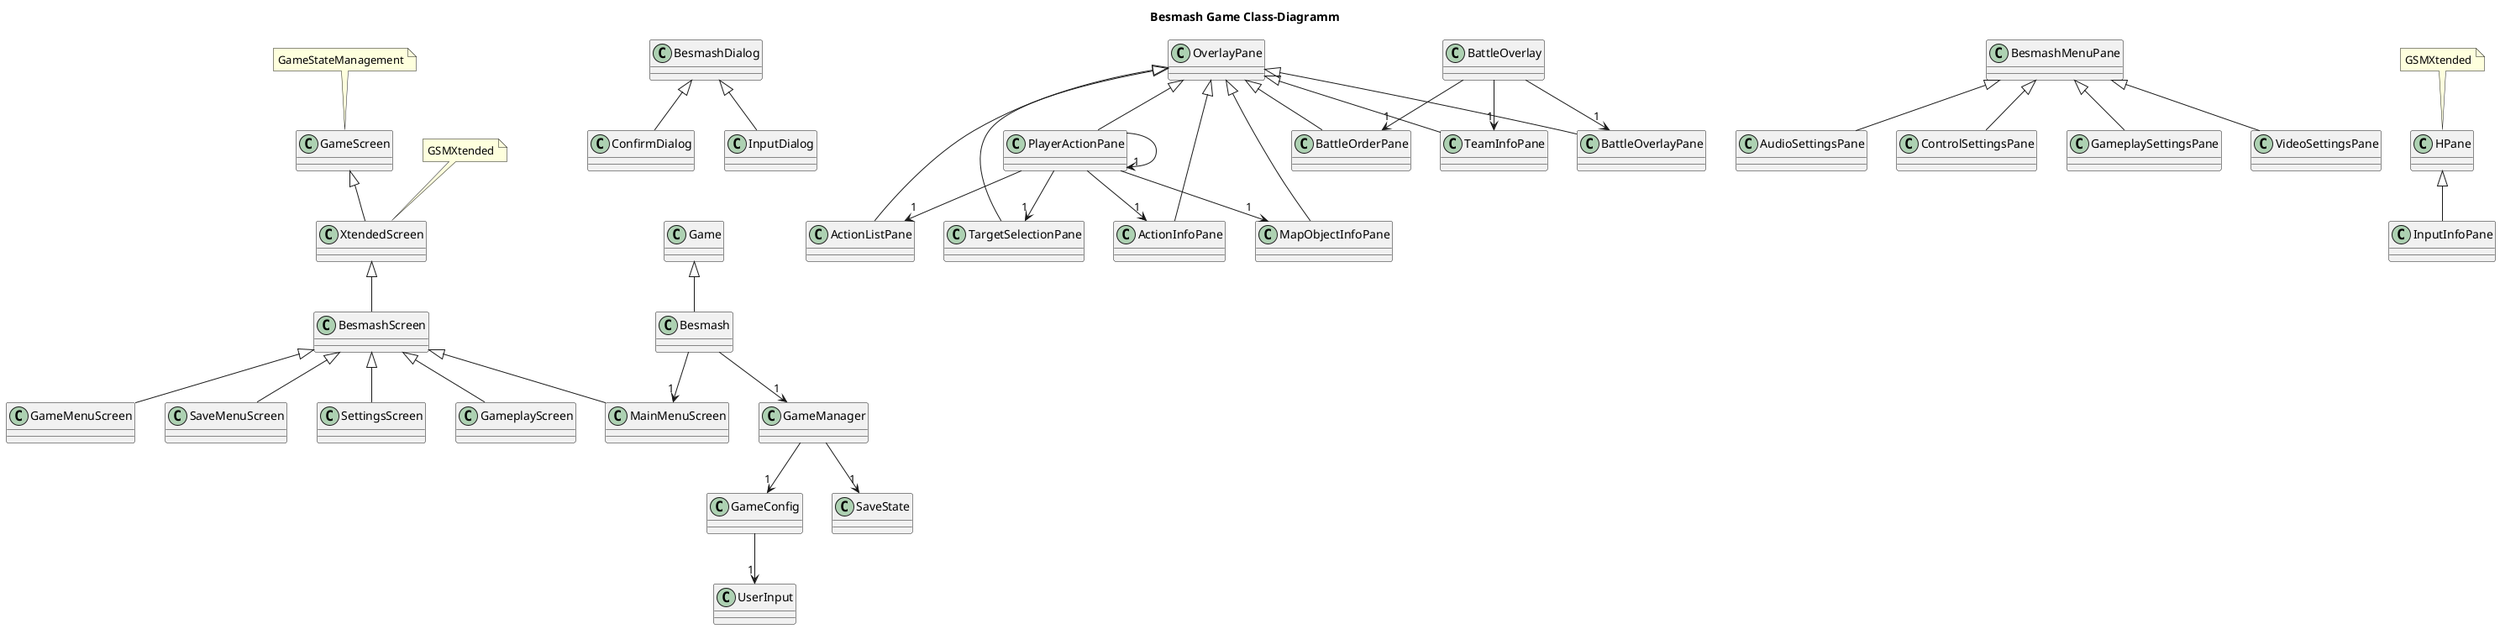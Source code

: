 @startuml
title Besmash Game Class-Diagramm

GameConfig --> "1" UserInput
GameManager --> "1" GameConfig
GameManager --> "1" SaveState

BesmashDialog <|-- ConfirmDialog
BesmashDialog <|-- InputDialog

OverlayPane <|-- ActionInfoPane
OverlayPane <|-- BattleOrderPane
OverlayPane <|-- MapObjectInfoPane
OverlayPane <|-- PlayerActionPane
OverlayPane <|-- ActionListPane
OverlayPane <|-- TeamInfoPane
OverlayPane <|-- TargetSelectionPane
OverlayPane <|-- BattleOverlayPane

BattleOverlay --> "1" TeamInfoPane
BattleOverlay --> "1" BattleOrderPane
BattleOverlay --> "1" BattleOverlayPane
PlayerActionPane --> "1" ActionInfoPane
PlayerActionPane --> "1" MapObjectInfoPane
PlayerActionPane --> "1" PlayerActionPane
PlayerActionPane --> "1" ActionListPane
PlayerActionPane --> "1" TargetSelectionPane

BesmashMenuPane <|-- AudioSettingsPane
BesmashMenuPane <|-- ControlSettingsPane
BesmashMenuPane <|-- GameplaySettingsPane
BesmashMenuPane <|-- VideoSettingsPane

HPane <|-- InputInfoPane
note top of HPane: GSMXtended

GameScreen <|-- XtendedScreen
note top of GameScreen: GameStateManagement

XtendedScreen <|-- BesmashScreen
note top of XtendedScreen: GSMXtended

BesmashScreen <|-- MainMenuScreen
BesmashScreen <|-- GameMenuScreen
BesmashScreen <|-- SaveMenuScreen
BesmashScreen <|-- SettingsScreen
BesmashScreen <|-- GameplayScreen
Game <|-- Besmash
Besmash --> "1" GameManager
Besmash --> "1" MainMenuScreen

@enduml